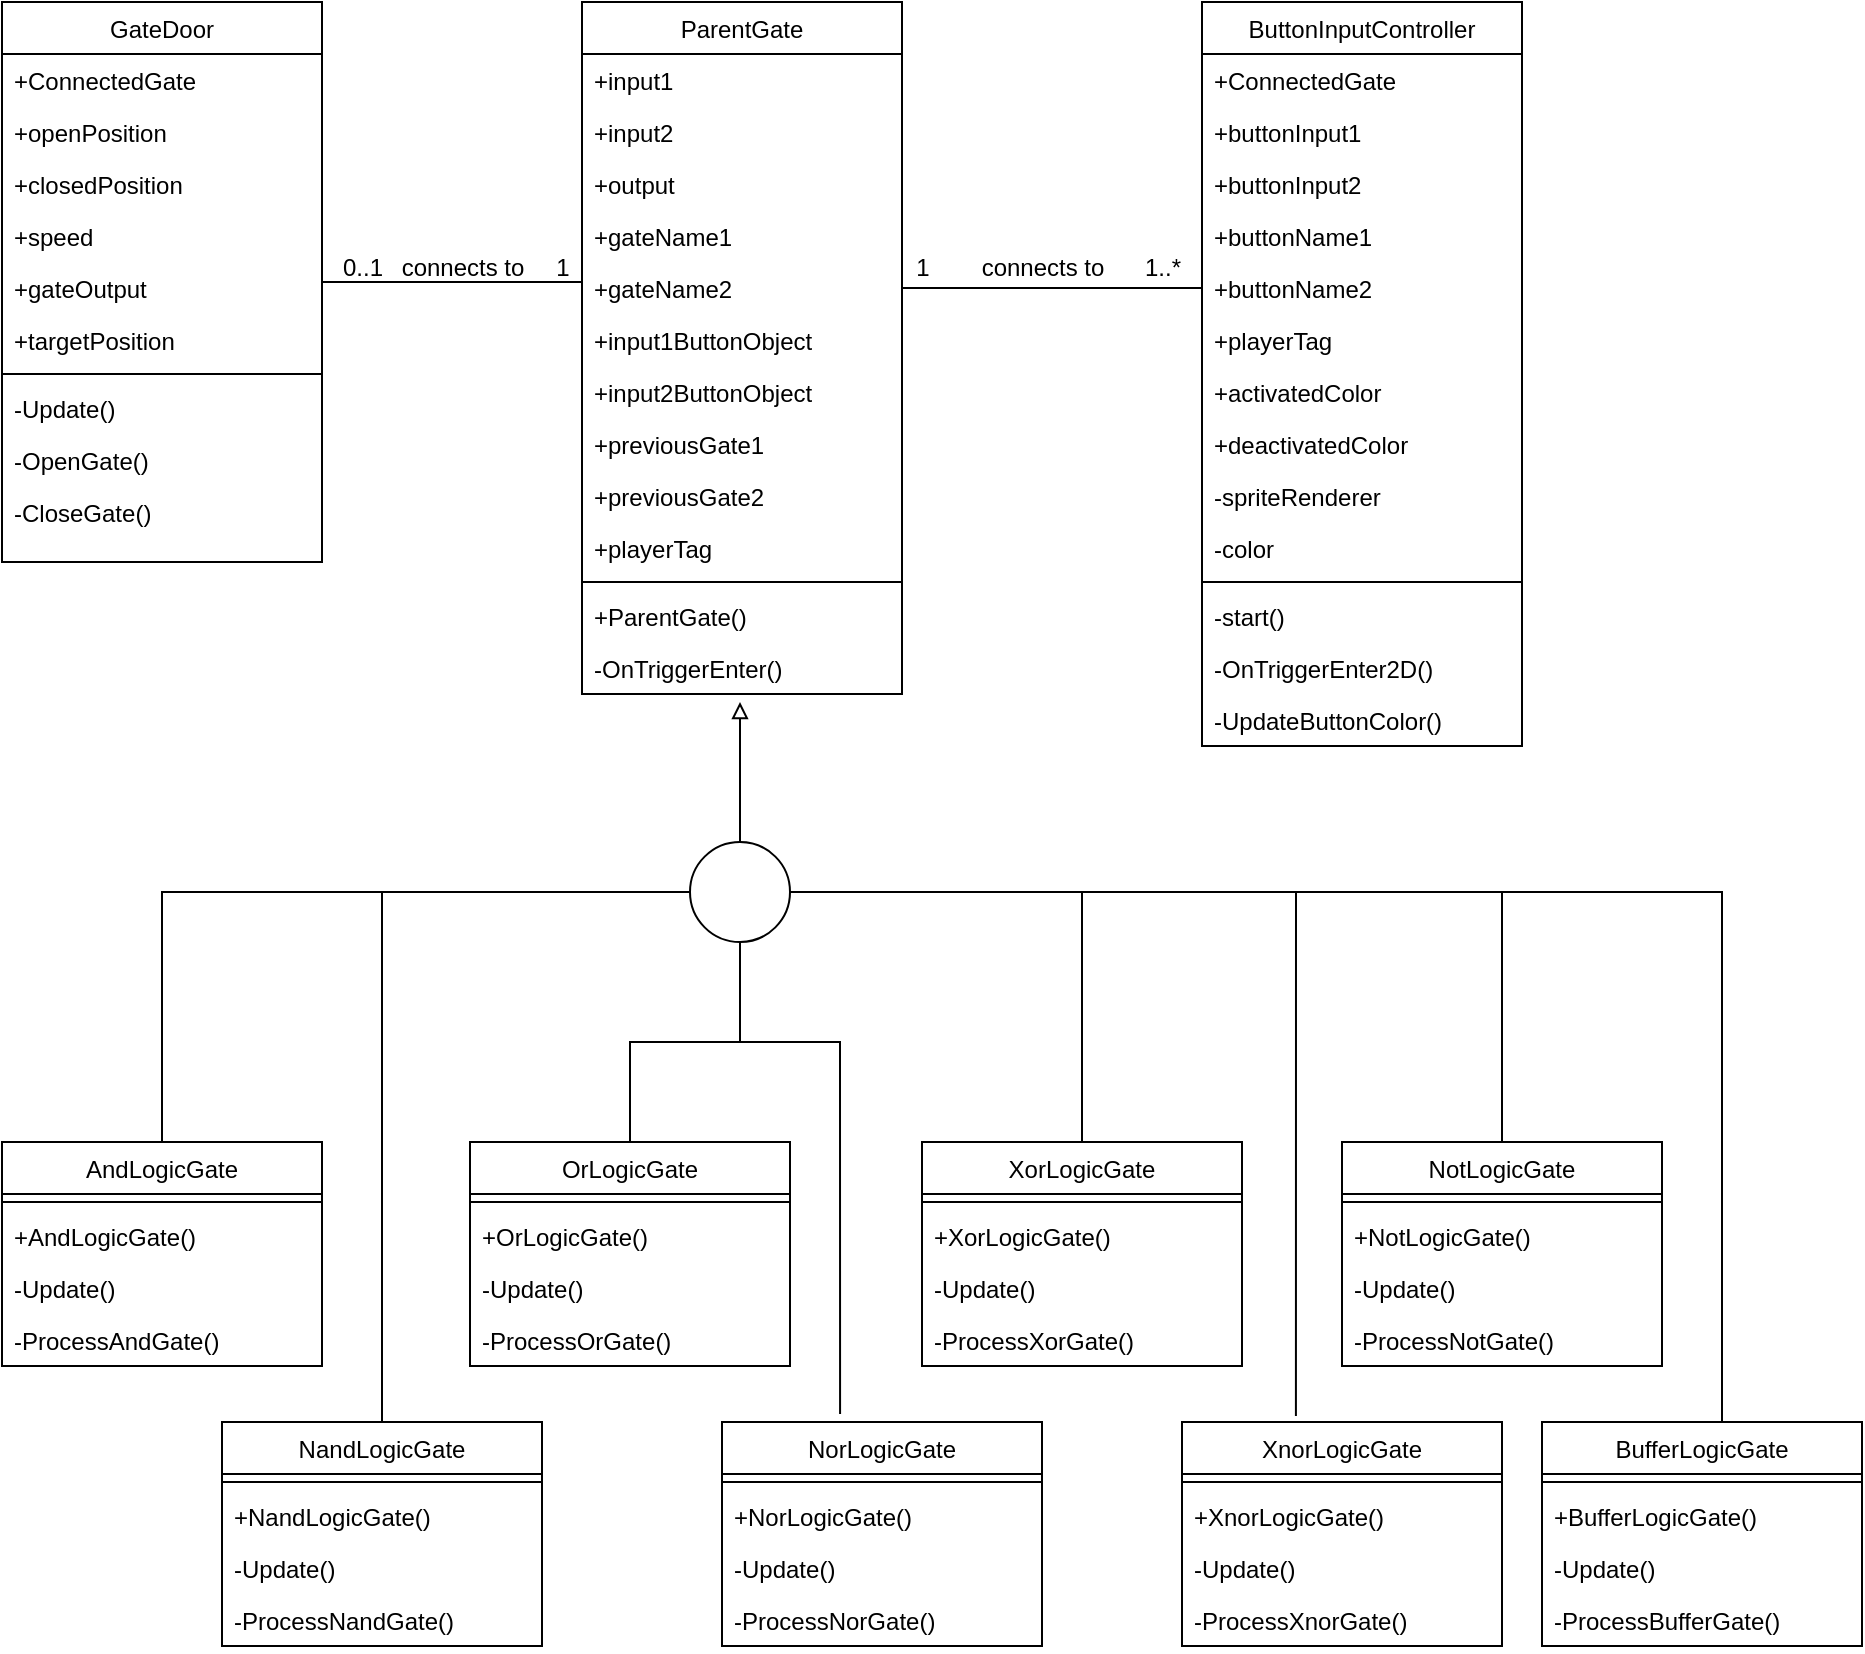 <mxfile version="24.7.17">
  <diagram id="C5RBs43oDa-KdzZeNtuy" name="Page-1">
    <mxGraphModel dx="1194" dy="789" grid="1" gridSize="10" guides="1" tooltips="1" connect="1" arrows="1" fold="1" page="1" pageScale="1" pageWidth="827" pageHeight="1169" math="0" shadow="0">
      <root>
        <mxCell id="WIyWlLk6GJQsqaUBKTNV-0" />
        <mxCell id="WIyWlLk6GJQsqaUBKTNV-1" parent="WIyWlLk6GJQsqaUBKTNV-0" />
        <mxCell id="zkfFHV4jXpPFQw0GAbJ--0" value="ParentGate" style="swimlane;fontStyle=0;align=center;verticalAlign=top;childLayout=stackLayout;horizontal=1;startSize=26;horizontalStack=0;resizeParent=1;resizeLast=0;collapsible=1;marginBottom=0;rounded=0;shadow=0;strokeWidth=1;" parent="WIyWlLk6GJQsqaUBKTNV-1" vertex="1">
          <mxGeometry x="300" width="160" height="346" as="geometry">
            <mxRectangle x="230" y="140" width="160" height="26" as="alternateBounds" />
          </mxGeometry>
        </mxCell>
        <mxCell id="zkfFHV4jXpPFQw0GAbJ--1" value="+input1&#xa;" style="text;align=left;verticalAlign=top;spacingLeft=4;spacingRight=4;overflow=hidden;rotatable=0;points=[[0,0.5],[1,0.5]];portConstraint=eastwest;" parent="zkfFHV4jXpPFQw0GAbJ--0" vertex="1">
          <mxGeometry y="26" width="160" height="26" as="geometry" />
        </mxCell>
        <mxCell id="zkfFHV4jXpPFQw0GAbJ--2" value="+input2" style="text;align=left;verticalAlign=top;spacingLeft=4;spacingRight=4;overflow=hidden;rotatable=0;points=[[0,0.5],[1,0.5]];portConstraint=eastwest;rounded=0;shadow=0;html=0;" parent="zkfFHV4jXpPFQw0GAbJ--0" vertex="1">
          <mxGeometry y="52" width="160" height="26" as="geometry" />
        </mxCell>
        <mxCell id="zkfFHV4jXpPFQw0GAbJ--3" value="+output" style="text;align=left;verticalAlign=top;spacingLeft=4;spacingRight=4;overflow=hidden;rotatable=0;points=[[0,0.5],[1,0.5]];portConstraint=eastwest;rounded=0;shadow=0;html=0;" parent="zkfFHV4jXpPFQw0GAbJ--0" vertex="1">
          <mxGeometry y="78" width="160" height="26" as="geometry" />
        </mxCell>
        <mxCell id="zkfFHV4jXpPFQw0GAbJ--5" value="+gateName1" style="text;align=left;verticalAlign=top;spacingLeft=4;spacingRight=4;overflow=hidden;rotatable=0;points=[[0,0.5],[1,0.5]];portConstraint=eastwest;" parent="zkfFHV4jXpPFQw0GAbJ--0" vertex="1">
          <mxGeometry y="104" width="160" height="26" as="geometry" />
        </mxCell>
        <mxCell id="TYXQP1tFyIb6jJidt-Y4-0" value="+gateName2" style="text;align=left;verticalAlign=top;spacingLeft=4;spacingRight=4;overflow=hidden;rotatable=0;points=[[0,0.5],[1,0.5]];portConstraint=eastwest;rounded=0;shadow=0;html=0;" parent="zkfFHV4jXpPFQw0GAbJ--0" vertex="1">
          <mxGeometry y="130" width="160" height="26" as="geometry" />
        </mxCell>
        <mxCell id="TYXQP1tFyIb6jJidt-Y4-1" value="+input1ButtonObject" style="text;align=left;verticalAlign=top;spacingLeft=4;spacingRight=4;overflow=hidden;rotatable=0;points=[[0,0.5],[1,0.5]];portConstraint=eastwest;rounded=0;shadow=0;html=0;" parent="zkfFHV4jXpPFQw0GAbJ--0" vertex="1">
          <mxGeometry y="156" width="160" height="26" as="geometry" />
        </mxCell>
        <mxCell id="TYXQP1tFyIb6jJidt-Y4-10" value="+input2ButtonObject" style="text;align=left;verticalAlign=top;spacingLeft=4;spacingRight=4;overflow=hidden;rotatable=0;points=[[0,0.5],[1,0.5]];portConstraint=eastwest;rounded=0;shadow=0;html=0;" parent="zkfFHV4jXpPFQw0GAbJ--0" vertex="1">
          <mxGeometry y="182" width="160" height="26" as="geometry" />
        </mxCell>
        <mxCell id="TYXQP1tFyIb6jJidt-Y4-11" value="+previousGate1" style="text;align=left;verticalAlign=top;spacingLeft=4;spacingRight=4;overflow=hidden;rotatable=0;points=[[0,0.5],[1,0.5]];portConstraint=eastwest;rounded=0;shadow=0;html=0;" parent="zkfFHV4jXpPFQw0GAbJ--0" vertex="1">
          <mxGeometry y="208" width="160" height="26" as="geometry" />
        </mxCell>
        <mxCell id="TYXQP1tFyIb6jJidt-Y4-12" value="+previousGate2" style="text;align=left;verticalAlign=top;spacingLeft=4;spacingRight=4;overflow=hidden;rotatable=0;points=[[0,0.5],[1,0.5]];portConstraint=eastwest;rounded=0;shadow=0;html=0;" parent="zkfFHV4jXpPFQw0GAbJ--0" vertex="1">
          <mxGeometry y="234" width="160" height="26" as="geometry" />
        </mxCell>
        <mxCell id="TYXQP1tFyIb6jJidt-Y4-13" value="+playerTag" style="text;align=left;verticalAlign=top;spacingLeft=4;spacingRight=4;overflow=hidden;rotatable=0;points=[[0,0.5],[1,0.5]];portConstraint=eastwest;rounded=0;shadow=0;html=0;" parent="zkfFHV4jXpPFQw0GAbJ--0" vertex="1">
          <mxGeometry y="260" width="160" height="26" as="geometry" />
        </mxCell>
        <mxCell id="zkfFHV4jXpPFQw0GAbJ--4" value="" style="line;html=1;strokeWidth=1;align=left;verticalAlign=middle;spacingTop=-1;spacingLeft=3;spacingRight=3;rotatable=0;labelPosition=right;points=[];portConstraint=eastwest;" parent="zkfFHV4jXpPFQw0GAbJ--0" vertex="1">
          <mxGeometry y="286" width="160" height="8" as="geometry" />
        </mxCell>
        <mxCell id="TYXQP1tFyIb6jJidt-Y4-14" value="+ParentGate()" style="text;align=left;verticalAlign=top;spacingLeft=4;spacingRight=4;overflow=hidden;rotatable=0;points=[[0,0.5],[1,0.5]];portConstraint=eastwest;rounded=0;shadow=0;html=0;" parent="zkfFHV4jXpPFQw0GAbJ--0" vertex="1">
          <mxGeometry y="294" width="160" height="26" as="geometry" />
        </mxCell>
        <mxCell id="TYXQP1tFyIb6jJidt-Y4-15" value="-OnTriggerEnter()" style="text;align=left;verticalAlign=top;spacingLeft=4;spacingRight=4;overflow=hidden;rotatable=0;points=[[0,0.5],[1,0.5]];portConstraint=eastwest;rounded=0;shadow=0;html=0;" parent="zkfFHV4jXpPFQw0GAbJ--0" vertex="1">
          <mxGeometry y="320" width="160" height="26" as="geometry" />
        </mxCell>
        <mxCell id="zkfFHV4jXpPFQw0GAbJ--6" value="AndLogicGate" style="swimlane;fontStyle=0;align=center;verticalAlign=top;childLayout=stackLayout;horizontal=1;startSize=26;horizontalStack=0;resizeParent=1;resizeLast=0;collapsible=1;marginBottom=0;rounded=0;shadow=0;strokeWidth=1;" parent="WIyWlLk6GJQsqaUBKTNV-1" vertex="1">
          <mxGeometry x="10" y="570" width="160" height="112" as="geometry">
            <mxRectangle x="130" y="380" width="160" height="26" as="alternateBounds" />
          </mxGeometry>
        </mxCell>
        <mxCell id="zkfFHV4jXpPFQw0GAbJ--9" value="" style="line;html=1;strokeWidth=1;align=left;verticalAlign=middle;spacingTop=-1;spacingLeft=3;spacingRight=3;rotatable=0;labelPosition=right;points=[];portConstraint=eastwest;" parent="zkfFHV4jXpPFQw0GAbJ--6" vertex="1">
          <mxGeometry y="26" width="160" height="8" as="geometry" />
        </mxCell>
        <mxCell id="zkfFHV4jXpPFQw0GAbJ--11" value="+AndLogicGate()" style="text;align=left;verticalAlign=top;spacingLeft=4;spacingRight=4;overflow=hidden;rotatable=0;points=[[0,0.5],[1,0.5]];portConstraint=eastwest;" parent="zkfFHV4jXpPFQw0GAbJ--6" vertex="1">
          <mxGeometry y="34" width="160" height="26" as="geometry" />
        </mxCell>
        <mxCell id="TYXQP1tFyIb6jJidt-Y4-16" value="-Update()" style="text;align=left;verticalAlign=top;spacingLeft=4;spacingRight=4;overflow=hidden;rotatable=0;points=[[0,0.5],[1,0.5]];portConstraint=eastwest;" parent="zkfFHV4jXpPFQw0GAbJ--6" vertex="1">
          <mxGeometry y="60" width="160" height="26" as="geometry" />
        </mxCell>
        <mxCell id="TYXQP1tFyIb6jJidt-Y4-17" value="-ProcessAndGate()" style="text;align=left;verticalAlign=top;spacingLeft=4;spacingRight=4;overflow=hidden;rotatable=0;points=[[0,0.5],[1,0.5]];portConstraint=eastwest;" parent="zkfFHV4jXpPFQw0GAbJ--6" vertex="1">
          <mxGeometry y="86" width="160" height="26" as="geometry" />
        </mxCell>
        <mxCell id="TYXQP1tFyIb6jJidt-Y4-18" value="NandLogicGate" style="swimlane;fontStyle=0;align=center;verticalAlign=top;childLayout=stackLayout;horizontal=1;startSize=26;horizontalStack=0;resizeParent=1;resizeLast=0;collapsible=1;marginBottom=0;rounded=0;shadow=0;strokeWidth=1;" parent="WIyWlLk6GJQsqaUBKTNV-1" vertex="1">
          <mxGeometry x="120" y="710" width="160" height="112" as="geometry">
            <mxRectangle x="130" y="380" width="160" height="26" as="alternateBounds" />
          </mxGeometry>
        </mxCell>
        <mxCell id="TYXQP1tFyIb6jJidt-Y4-19" value="" style="line;html=1;strokeWidth=1;align=left;verticalAlign=middle;spacingTop=-1;spacingLeft=3;spacingRight=3;rotatable=0;labelPosition=right;points=[];portConstraint=eastwest;" parent="TYXQP1tFyIb6jJidt-Y4-18" vertex="1">
          <mxGeometry y="26" width="160" height="8" as="geometry" />
        </mxCell>
        <mxCell id="TYXQP1tFyIb6jJidt-Y4-20" value="+NandLogicGate()" style="text;align=left;verticalAlign=top;spacingLeft=4;spacingRight=4;overflow=hidden;rotatable=0;points=[[0,0.5],[1,0.5]];portConstraint=eastwest;" parent="TYXQP1tFyIb6jJidt-Y4-18" vertex="1">
          <mxGeometry y="34" width="160" height="26" as="geometry" />
        </mxCell>
        <mxCell id="TYXQP1tFyIb6jJidt-Y4-21" value="-Update()" style="text;align=left;verticalAlign=top;spacingLeft=4;spacingRight=4;overflow=hidden;rotatable=0;points=[[0,0.5],[1,0.5]];portConstraint=eastwest;" parent="TYXQP1tFyIb6jJidt-Y4-18" vertex="1">
          <mxGeometry y="60" width="160" height="26" as="geometry" />
        </mxCell>
        <mxCell id="TYXQP1tFyIb6jJidt-Y4-22" value="-ProcessNandGate()" style="text;align=left;verticalAlign=top;spacingLeft=4;spacingRight=4;overflow=hidden;rotatable=0;points=[[0,0.5],[1,0.5]];portConstraint=eastwest;" parent="TYXQP1tFyIb6jJidt-Y4-18" vertex="1">
          <mxGeometry y="86" width="160" height="26" as="geometry" />
        </mxCell>
        <mxCell id="TYXQP1tFyIb6jJidt-Y4-63" value="XorLogicGate" style="swimlane;fontStyle=0;align=center;verticalAlign=top;childLayout=stackLayout;horizontal=1;startSize=26;horizontalStack=0;resizeParent=1;resizeLast=0;collapsible=1;marginBottom=0;rounded=0;shadow=0;strokeWidth=1;" parent="WIyWlLk6GJQsqaUBKTNV-1" vertex="1">
          <mxGeometry x="470" y="570" width="160" height="112" as="geometry">
            <mxRectangle x="130" y="380" width="160" height="26" as="alternateBounds" />
          </mxGeometry>
        </mxCell>
        <mxCell id="TYXQP1tFyIb6jJidt-Y4-64" value="" style="line;html=1;strokeWidth=1;align=left;verticalAlign=middle;spacingTop=-1;spacingLeft=3;spacingRight=3;rotatable=0;labelPosition=right;points=[];portConstraint=eastwest;" parent="TYXQP1tFyIb6jJidt-Y4-63" vertex="1">
          <mxGeometry y="26" width="160" height="8" as="geometry" />
        </mxCell>
        <mxCell id="TYXQP1tFyIb6jJidt-Y4-65" value="+XorLogicGate()" style="text;align=left;verticalAlign=top;spacingLeft=4;spacingRight=4;overflow=hidden;rotatable=0;points=[[0,0.5],[1,0.5]];portConstraint=eastwest;" parent="TYXQP1tFyIb6jJidt-Y4-63" vertex="1">
          <mxGeometry y="34" width="160" height="26" as="geometry" />
        </mxCell>
        <mxCell id="TYXQP1tFyIb6jJidt-Y4-66" value="-Update()" style="text;align=left;verticalAlign=top;spacingLeft=4;spacingRight=4;overflow=hidden;rotatable=0;points=[[0,0.5],[1,0.5]];portConstraint=eastwest;" parent="TYXQP1tFyIb6jJidt-Y4-63" vertex="1">
          <mxGeometry y="60" width="160" height="26" as="geometry" />
        </mxCell>
        <mxCell id="TYXQP1tFyIb6jJidt-Y4-67" value="-ProcessXorGate()" style="text;align=left;verticalAlign=top;spacingLeft=4;spacingRight=4;overflow=hidden;rotatable=0;points=[[0,0.5],[1,0.5]];portConstraint=eastwest;" parent="TYXQP1tFyIb6jJidt-Y4-63" vertex="1">
          <mxGeometry y="86" width="160" height="26" as="geometry" />
        </mxCell>
        <mxCell id="TYXQP1tFyIb6jJidt-Y4-75" value="OrLogicGate" style="swimlane;fontStyle=0;align=center;verticalAlign=top;childLayout=stackLayout;horizontal=1;startSize=26;horizontalStack=0;resizeParent=1;resizeLast=0;collapsible=1;marginBottom=0;rounded=0;shadow=0;strokeWidth=1;" parent="WIyWlLk6GJQsqaUBKTNV-1" vertex="1">
          <mxGeometry x="244" y="570" width="160" height="112" as="geometry">
            <mxRectangle x="130" y="380" width="160" height="26" as="alternateBounds" />
          </mxGeometry>
        </mxCell>
        <mxCell id="TYXQP1tFyIb6jJidt-Y4-76" value="" style="line;html=1;strokeWidth=1;align=left;verticalAlign=middle;spacingTop=-1;spacingLeft=3;spacingRight=3;rotatable=0;labelPosition=right;points=[];portConstraint=eastwest;" parent="TYXQP1tFyIb6jJidt-Y4-75" vertex="1">
          <mxGeometry y="26" width="160" height="8" as="geometry" />
        </mxCell>
        <mxCell id="TYXQP1tFyIb6jJidt-Y4-77" value="+OrLogicGate()" style="text;align=left;verticalAlign=top;spacingLeft=4;spacingRight=4;overflow=hidden;rotatable=0;points=[[0,0.5],[1,0.5]];portConstraint=eastwest;" parent="TYXQP1tFyIb6jJidt-Y4-75" vertex="1">
          <mxGeometry y="34" width="160" height="26" as="geometry" />
        </mxCell>
        <mxCell id="TYXQP1tFyIb6jJidt-Y4-78" value="-Update()" style="text;align=left;verticalAlign=top;spacingLeft=4;spacingRight=4;overflow=hidden;rotatable=0;points=[[0,0.5],[1,0.5]];portConstraint=eastwest;" parent="TYXQP1tFyIb6jJidt-Y4-75" vertex="1">
          <mxGeometry y="60" width="160" height="26" as="geometry" />
        </mxCell>
        <mxCell id="TYXQP1tFyIb6jJidt-Y4-79" value="-ProcessOrGate()" style="text;align=left;verticalAlign=top;spacingLeft=4;spacingRight=4;overflow=hidden;rotatable=0;points=[[0,0.5],[1,0.5]];portConstraint=eastwest;" parent="TYXQP1tFyIb6jJidt-Y4-75" vertex="1">
          <mxGeometry y="86" width="160" height="26" as="geometry" />
        </mxCell>
        <mxCell id="TYXQP1tFyIb6jJidt-Y4-80" value="NorLogicGate" style="swimlane;fontStyle=0;align=center;verticalAlign=top;childLayout=stackLayout;horizontal=1;startSize=26;horizontalStack=0;resizeParent=1;resizeLast=0;collapsible=1;marginBottom=0;rounded=0;shadow=0;strokeWidth=1;" parent="WIyWlLk6GJQsqaUBKTNV-1" vertex="1">
          <mxGeometry x="370" y="710" width="160" height="112" as="geometry">
            <mxRectangle x="130" y="380" width="160" height="26" as="alternateBounds" />
          </mxGeometry>
        </mxCell>
        <mxCell id="TYXQP1tFyIb6jJidt-Y4-81" value="" style="line;html=1;strokeWidth=1;align=left;verticalAlign=middle;spacingTop=-1;spacingLeft=3;spacingRight=3;rotatable=0;labelPosition=right;points=[];portConstraint=eastwest;" parent="TYXQP1tFyIb6jJidt-Y4-80" vertex="1">
          <mxGeometry y="26" width="160" height="8" as="geometry" />
        </mxCell>
        <mxCell id="TYXQP1tFyIb6jJidt-Y4-82" value="+NorLogicGate()" style="text;align=left;verticalAlign=top;spacingLeft=4;spacingRight=4;overflow=hidden;rotatable=0;points=[[0,0.5],[1,0.5]];portConstraint=eastwest;" parent="TYXQP1tFyIb6jJidt-Y4-80" vertex="1">
          <mxGeometry y="34" width="160" height="26" as="geometry" />
        </mxCell>
        <mxCell id="TYXQP1tFyIb6jJidt-Y4-83" value="-Update()" style="text;align=left;verticalAlign=top;spacingLeft=4;spacingRight=4;overflow=hidden;rotatable=0;points=[[0,0.5],[1,0.5]];portConstraint=eastwest;" parent="TYXQP1tFyIb6jJidt-Y4-80" vertex="1">
          <mxGeometry y="60" width="160" height="26" as="geometry" />
        </mxCell>
        <mxCell id="TYXQP1tFyIb6jJidt-Y4-84" value="-ProcessNorGate()" style="text;align=left;verticalAlign=top;spacingLeft=4;spacingRight=4;overflow=hidden;rotatable=0;points=[[0,0.5],[1,0.5]];portConstraint=eastwest;" parent="TYXQP1tFyIb6jJidt-Y4-80" vertex="1">
          <mxGeometry y="86" width="160" height="26" as="geometry" />
        </mxCell>
        <mxCell id="TYXQP1tFyIb6jJidt-Y4-85" value="XnorLogicGate" style="swimlane;fontStyle=0;align=center;verticalAlign=top;childLayout=stackLayout;horizontal=1;startSize=26;horizontalStack=0;resizeParent=1;resizeLast=0;collapsible=1;marginBottom=0;rounded=0;shadow=0;strokeWidth=1;" parent="WIyWlLk6GJQsqaUBKTNV-1" vertex="1">
          <mxGeometry x="600" y="710" width="160" height="112" as="geometry">
            <mxRectangle x="130" y="380" width="160" height="26" as="alternateBounds" />
          </mxGeometry>
        </mxCell>
        <mxCell id="TYXQP1tFyIb6jJidt-Y4-86" value="" style="line;html=1;strokeWidth=1;align=left;verticalAlign=middle;spacingTop=-1;spacingLeft=3;spacingRight=3;rotatable=0;labelPosition=right;points=[];portConstraint=eastwest;" parent="TYXQP1tFyIb6jJidt-Y4-85" vertex="1">
          <mxGeometry y="26" width="160" height="8" as="geometry" />
        </mxCell>
        <mxCell id="TYXQP1tFyIb6jJidt-Y4-87" value="+XnorLogicGate()" style="text;align=left;verticalAlign=top;spacingLeft=4;spacingRight=4;overflow=hidden;rotatable=0;points=[[0,0.5],[1,0.5]];portConstraint=eastwest;" parent="TYXQP1tFyIb6jJidt-Y4-85" vertex="1">
          <mxGeometry y="34" width="160" height="26" as="geometry" />
        </mxCell>
        <mxCell id="TYXQP1tFyIb6jJidt-Y4-88" value="-Update()" style="text;align=left;verticalAlign=top;spacingLeft=4;spacingRight=4;overflow=hidden;rotatable=0;points=[[0,0.5],[1,0.5]];portConstraint=eastwest;" parent="TYXQP1tFyIb6jJidt-Y4-85" vertex="1">
          <mxGeometry y="60" width="160" height="26" as="geometry" />
        </mxCell>
        <mxCell id="TYXQP1tFyIb6jJidt-Y4-89" value="-ProcessXnorGate()" style="text;align=left;verticalAlign=top;spacingLeft=4;spacingRight=4;overflow=hidden;rotatable=0;points=[[0,0.5],[1,0.5]];portConstraint=eastwest;" parent="TYXQP1tFyIb6jJidt-Y4-85" vertex="1">
          <mxGeometry y="86" width="160" height="26" as="geometry" />
        </mxCell>
        <mxCell id="TYXQP1tFyIb6jJidt-Y4-93" value="ButtonInputController" style="swimlane;fontStyle=0;align=center;verticalAlign=top;childLayout=stackLayout;horizontal=1;startSize=26;horizontalStack=0;resizeParent=1;resizeLast=0;collapsible=1;marginBottom=0;rounded=0;shadow=0;strokeWidth=1;" parent="WIyWlLk6GJQsqaUBKTNV-1" vertex="1">
          <mxGeometry x="610" width="160" height="372" as="geometry">
            <mxRectangle x="230" y="140" width="160" height="26" as="alternateBounds" />
          </mxGeometry>
        </mxCell>
        <mxCell id="TYXQP1tFyIb6jJidt-Y4-94" value="+ConnectedGate" style="text;align=left;verticalAlign=top;spacingLeft=4;spacingRight=4;overflow=hidden;rotatable=0;points=[[0,0.5],[1,0.5]];portConstraint=eastwest;" parent="TYXQP1tFyIb6jJidt-Y4-93" vertex="1">
          <mxGeometry y="26" width="160" height="26" as="geometry" />
        </mxCell>
        <mxCell id="TYXQP1tFyIb6jJidt-Y4-95" value="+buttonInput1" style="text;align=left;verticalAlign=top;spacingLeft=4;spacingRight=4;overflow=hidden;rotatable=0;points=[[0,0.5],[1,0.5]];portConstraint=eastwest;rounded=0;shadow=0;html=0;" parent="TYXQP1tFyIb6jJidt-Y4-93" vertex="1">
          <mxGeometry y="52" width="160" height="26" as="geometry" />
        </mxCell>
        <mxCell id="TYXQP1tFyIb6jJidt-Y4-96" value="+buttonInput2" style="text;align=left;verticalAlign=top;spacingLeft=4;spacingRight=4;overflow=hidden;rotatable=0;points=[[0,0.5],[1,0.5]];portConstraint=eastwest;rounded=0;shadow=0;html=0;" parent="TYXQP1tFyIb6jJidt-Y4-93" vertex="1">
          <mxGeometry y="78" width="160" height="26" as="geometry" />
        </mxCell>
        <mxCell id="TYXQP1tFyIb6jJidt-Y4-97" value="+buttonName1" style="text;align=left;verticalAlign=top;spacingLeft=4;spacingRight=4;overflow=hidden;rotatable=0;points=[[0,0.5],[1,0.5]];portConstraint=eastwest;" parent="TYXQP1tFyIb6jJidt-Y4-93" vertex="1">
          <mxGeometry y="104" width="160" height="26" as="geometry" />
        </mxCell>
        <mxCell id="TYXQP1tFyIb6jJidt-Y4-98" value="+buttonName2" style="text;align=left;verticalAlign=top;spacingLeft=4;spacingRight=4;overflow=hidden;rotatable=0;points=[[0,0.5],[1,0.5]];portConstraint=eastwest;rounded=0;shadow=0;html=0;" parent="TYXQP1tFyIb6jJidt-Y4-93" vertex="1">
          <mxGeometry y="130" width="160" height="26" as="geometry" />
        </mxCell>
        <mxCell id="TYXQP1tFyIb6jJidt-Y4-99" value="+playerTag" style="text;align=left;verticalAlign=top;spacingLeft=4;spacingRight=4;overflow=hidden;rotatable=0;points=[[0,0.5],[1,0.5]];portConstraint=eastwest;rounded=0;shadow=0;html=0;" parent="TYXQP1tFyIb6jJidt-Y4-93" vertex="1">
          <mxGeometry y="156" width="160" height="26" as="geometry" />
        </mxCell>
        <mxCell id="TYXQP1tFyIb6jJidt-Y4-100" value="+activatedColor" style="text;align=left;verticalAlign=top;spacingLeft=4;spacingRight=4;overflow=hidden;rotatable=0;points=[[0,0.5],[1,0.5]];portConstraint=eastwest;rounded=0;shadow=0;html=0;" parent="TYXQP1tFyIb6jJidt-Y4-93" vertex="1">
          <mxGeometry y="182" width="160" height="26" as="geometry" />
        </mxCell>
        <mxCell id="TYXQP1tFyIb6jJidt-Y4-101" value="+deactivatedColor" style="text;align=left;verticalAlign=top;spacingLeft=4;spacingRight=4;overflow=hidden;rotatable=0;points=[[0,0.5],[1,0.5]];portConstraint=eastwest;rounded=0;shadow=0;html=0;" parent="TYXQP1tFyIb6jJidt-Y4-93" vertex="1">
          <mxGeometry y="208" width="160" height="26" as="geometry" />
        </mxCell>
        <mxCell id="TYXQP1tFyIb6jJidt-Y4-102" value="-spriteRenderer" style="text;align=left;verticalAlign=top;spacingLeft=4;spacingRight=4;overflow=hidden;rotatable=0;points=[[0,0.5],[1,0.5]];portConstraint=eastwest;rounded=0;shadow=0;html=0;" parent="TYXQP1tFyIb6jJidt-Y4-93" vertex="1">
          <mxGeometry y="234" width="160" height="26" as="geometry" />
        </mxCell>
        <mxCell id="TYXQP1tFyIb6jJidt-Y4-103" value="-color" style="text;align=left;verticalAlign=top;spacingLeft=4;spacingRight=4;overflow=hidden;rotatable=0;points=[[0,0.5],[1,0.5]];portConstraint=eastwest;rounded=0;shadow=0;html=0;" parent="TYXQP1tFyIb6jJidt-Y4-93" vertex="1">
          <mxGeometry y="260" width="160" height="26" as="geometry" />
        </mxCell>
        <mxCell id="TYXQP1tFyIb6jJidt-Y4-104" value="" style="line;html=1;strokeWidth=1;align=left;verticalAlign=middle;spacingTop=-1;spacingLeft=3;spacingRight=3;rotatable=0;labelPosition=right;points=[];portConstraint=eastwest;" parent="TYXQP1tFyIb6jJidt-Y4-93" vertex="1">
          <mxGeometry y="286" width="160" height="8" as="geometry" />
        </mxCell>
        <mxCell id="TYXQP1tFyIb6jJidt-Y4-105" value="-start()" style="text;align=left;verticalAlign=top;spacingLeft=4;spacingRight=4;overflow=hidden;rotatable=0;points=[[0,0.5],[1,0.5]];portConstraint=eastwest;rounded=0;shadow=0;html=0;" parent="TYXQP1tFyIb6jJidt-Y4-93" vertex="1">
          <mxGeometry y="294" width="160" height="26" as="geometry" />
        </mxCell>
        <mxCell id="TYXQP1tFyIb6jJidt-Y4-106" value="-OnTriggerEnter2D()" style="text;align=left;verticalAlign=top;spacingLeft=4;spacingRight=4;overflow=hidden;rotatable=0;points=[[0,0.5],[1,0.5]];portConstraint=eastwest;rounded=0;shadow=0;html=0;" parent="TYXQP1tFyIb6jJidt-Y4-93" vertex="1">
          <mxGeometry y="320" width="160" height="26" as="geometry" />
        </mxCell>
        <mxCell id="TYXQP1tFyIb6jJidt-Y4-107" value="-UpdateButtonColor()" style="text;align=left;verticalAlign=top;spacingLeft=4;spacingRight=4;overflow=hidden;rotatable=0;points=[[0,0.5],[1,0.5]];portConstraint=eastwest;rounded=0;shadow=0;html=0;" parent="TYXQP1tFyIb6jJidt-Y4-93" vertex="1">
          <mxGeometry y="346" width="160" height="26" as="geometry" />
        </mxCell>
        <mxCell id="TYXQP1tFyIb6jJidt-Y4-108" style="edgeStyle=orthogonalEdgeStyle;rounded=0;orthogonalLoop=1;jettySize=auto;html=1;entryX=0;entryY=0.5;entryDx=0;entryDy=0;endArrow=none;endFill=0;" parent="WIyWlLk6GJQsqaUBKTNV-1" source="TYXQP1tFyIb6jJidt-Y4-0" target="TYXQP1tFyIb6jJidt-Y4-98" edge="1">
          <mxGeometry relative="1" as="geometry" />
        </mxCell>
        <mxCell id="TYXQP1tFyIb6jJidt-Y4-109" value="1" style="text;html=1;align=center;verticalAlign=middle;resizable=0;points=[];autosize=1;strokeColor=none;fillColor=none;" parent="WIyWlLk6GJQsqaUBKTNV-1" vertex="1">
          <mxGeometry x="455" y="118" width="30" height="30" as="geometry" />
        </mxCell>
        <mxCell id="TYXQP1tFyIb6jJidt-Y4-111" value="1..*" style="text;html=1;align=center;verticalAlign=middle;resizable=0;points=[];autosize=1;strokeColor=none;fillColor=none;" parent="WIyWlLk6GJQsqaUBKTNV-1" vertex="1">
          <mxGeometry x="570" y="118" width="40" height="30" as="geometry" />
        </mxCell>
        <mxCell id="TYXQP1tFyIb6jJidt-Y4-114" value="NotLogicGate" style="swimlane;fontStyle=0;align=center;verticalAlign=top;childLayout=stackLayout;horizontal=1;startSize=26;horizontalStack=0;resizeParent=1;resizeLast=0;collapsible=1;marginBottom=0;rounded=0;shadow=0;strokeWidth=1;" parent="WIyWlLk6GJQsqaUBKTNV-1" vertex="1">
          <mxGeometry x="680" y="570" width="160" height="112" as="geometry">
            <mxRectangle x="130" y="380" width="160" height="26" as="alternateBounds" />
          </mxGeometry>
        </mxCell>
        <mxCell id="TYXQP1tFyIb6jJidt-Y4-115" value="" style="line;html=1;strokeWidth=1;align=left;verticalAlign=middle;spacingTop=-1;spacingLeft=3;spacingRight=3;rotatable=0;labelPosition=right;points=[];portConstraint=eastwest;" parent="TYXQP1tFyIb6jJidt-Y4-114" vertex="1">
          <mxGeometry y="26" width="160" height="8" as="geometry" />
        </mxCell>
        <mxCell id="TYXQP1tFyIb6jJidt-Y4-116" value="+NotLogicGate()" style="text;align=left;verticalAlign=top;spacingLeft=4;spacingRight=4;overflow=hidden;rotatable=0;points=[[0,0.5],[1,0.5]];portConstraint=eastwest;" parent="TYXQP1tFyIb6jJidt-Y4-114" vertex="1">
          <mxGeometry y="34" width="160" height="26" as="geometry" />
        </mxCell>
        <mxCell id="TYXQP1tFyIb6jJidt-Y4-117" value="-Update()" style="text;align=left;verticalAlign=top;spacingLeft=4;spacingRight=4;overflow=hidden;rotatable=0;points=[[0,0.5],[1,0.5]];portConstraint=eastwest;" parent="TYXQP1tFyIb6jJidt-Y4-114" vertex="1">
          <mxGeometry y="60" width="160" height="26" as="geometry" />
        </mxCell>
        <mxCell id="TYXQP1tFyIb6jJidt-Y4-118" value="-ProcessNotGate()" style="text;align=left;verticalAlign=top;spacingLeft=4;spacingRight=4;overflow=hidden;rotatable=0;points=[[0,0.5],[1,0.5]];portConstraint=eastwest;" parent="TYXQP1tFyIb6jJidt-Y4-114" vertex="1">
          <mxGeometry y="86" width="160" height="26" as="geometry" />
        </mxCell>
        <mxCell id="TYXQP1tFyIb6jJidt-Y4-120" value="connects to" style="text;html=1;align=center;verticalAlign=middle;resizable=0;points=[];autosize=1;strokeColor=none;fillColor=none;" parent="WIyWlLk6GJQsqaUBKTNV-1" vertex="1">
          <mxGeometry x="490" y="118" width="80" height="30" as="geometry" />
        </mxCell>
        <mxCell id="TYXQP1tFyIb6jJidt-Y4-137" style="edgeStyle=orthogonalEdgeStyle;rounded=0;orthogonalLoop=1;jettySize=auto;html=1;entryX=0;entryY=0.5;entryDx=0;entryDy=0;endArrow=none;endFill=0;" parent="WIyWlLk6GJQsqaUBKTNV-1" source="TYXQP1tFyIb6jJidt-Y4-122" target="TYXQP1tFyIb6jJidt-Y4-0" edge="1">
          <mxGeometry relative="1" as="geometry">
            <Array as="points">
              <mxPoint x="300" y="140" />
            </Array>
          </mxGeometry>
        </mxCell>
        <mxCell id="TYXQP1tFyIb6jJidt-Y4-122" value="GateDoor" style="swimlane;fontStyle=0;align=center;verticalAlign=top;childLayout=stackLayout;horizontal=1;startSize=26;horizontalStack=0;resizeParent=1;resizeLast=0;collapsible=1;marginBottom=0;rounded=0;shadow=0;strokeWidth=1;" parent="WIyWlLk6GJQsqaUBKTNV-1" vertex="1">
          <mxGeometry x="10" width="160" height="280" as="geometry">
            <mxRectangle x="230" y="140" width="160" height="26" as="alternateBounds" />
          </mxGeometry>
        </mxCell>
        <mxCell id="TYXQP1tFyIb6jJidt-Y4-123" value="+ConnectedGate" style="text;align=left;verticalAlign=top;spacingLeft=4;spacingRight=4;overflow=hidden;rotatable=0;points=[[0,0.5],[1,0.5]];portConstraint=eastwest;" parent="TYXQP1tFyIb6jJidt-Y4-122" vertex="1">
          <mxGeometry y="26" width="160" height="26" as="geometry" />
        </mxCell>
        <mxCell id="TYXQP1tFyIb6jJidt-Y4-124" value="+openPosition" style="text;align=left;verticalAlign=top;spacingLeft=4;spacingRight=4;overflow=hidden;rotatable=0;points=[[0,0.5],[1,0.5]];portConstraint=eastwest;rounded=0;shadow=0;html=0;" parent="TYXQP1tFyIb6jJidt-Y4-122" vertex="1">
          <mxGeometry y="52" width="160" height="26" as="geometry" />
        </mxCell>
        <mxCell id="TYXQP1tFyIb6jJidt-Y4-125" value="+closedPosition" style="text;align=left;verticalAlign=top;spacingLeft=4;spacingRight=4;overflow=hidden;rotatable=0;points=[[0,0.5],[1,0.5]];portConstraint=eastwest;rounded=0;shadow=0;html=0;" parent="TYXQP1tFyIb6jJidt-Y4-122" vertex="1">
          <mxGeometry y="78" width="160" height="26" as="geometry" />
        </mxCell>
        <mxCell id="TYXQP1tFyIb6jJidt-Y4-126" value="+speed" style="text;align=left;verticalAlign=top;spacingLeft=4;spacingRight=4;overflow=hidden;rotatable=0;points=[[0,0.5],[1,0.5]];portConstraint=eastwest;" parent="TYXQP1tFyIb6jJidt-Y4-122" vertex="1">
          <mxGeometry y="104" width="160" height="26" as="geometry" />
        </mxCell>
        <mxCell id="TYXQP1tFyIb6jJidt-Y4-127" value="+gateOutput" style="text;align=left;verticalAlign=top;spacingLeft=4;spacingRight=4;overflow=hidden;rotatable=0;points=[[0,0.5],[1,0.5]];portConstraint=eastwest;rounded=0;shadow=0;html=0;" parent="TYXQP1tFyIb6jJidt-Y4-122" vertex="1">
          <mxGeometry y="130" width="160" height="26" as="geometry" />
        </mxCell>
        <mxCell id="TYXQP1tFyIb6jJidt-Y4-128" value="+targetPosition" style="text;align=left;verticalAlign=top;spacingLeft=4;spacingRight=4;overflow=hidden;rotatable=0;points=[[0,0.5],[1,0.5]];portConstraint=eastwest;rounded=0;shadow=0;html=0;" parent="TYXQP1tFyIb6jJidt-Y4-122" vertex="1">
          <mxGeometry y="156" width="160" height="26" as="geometry" />
        </mxCell>
        <mxCell id="TYXQP1tFyIb6jJidt-Y4-133" value="" style="line;html=1;strokeWidth=1;align=left;verticalAlign=middle;spacingTop=-1;spacingLeft=3;spacingRight=3;rotatable=0;labelPosition=right;points=[];portConstraint=eastwest;" parent="TYXQP1tFyIb6jJidt-Y4-122" vertex="1">
          <mxGeometry y="182" width="160" height="8" as="geometry" />
        </mxCell>
        <mxCell id="TYXQP1tFyIb6jJidt-Y4-134" value="-Update()" style="text;align=left;verticalAlign=top;spacingLeft=4;spacingRight=4;overflow=hidden;rotatable=0;points=[[0,0.5],[1,0.5]];portConstraint=eastwest;rounded=0;shadow=0;html=0;" parent="TYXQP1tFyIb6jJidt-Y4-122" vertex="1">
          <mxGeometry y="190" width="160" height="26" as="geometry" />
        </mxCell>
        <mxCell id="TYXQP1tFyIb6jJidt-Y4-135" value="-OpenGate()" style="text;align=left;verticalAlign=top;spacingLeft=4;spacingRight=4;overflow=hidden;rotatable=0;points=[[0,0.5],[1,0.5]];portConstraint=eastwest;rounded=0;shadow=0;html=0;" parent="TYXQP1tFyIb6jJidt-Y4-122" vertex="1">
          <mxGeometry y="216" width="160" height="26" as="geometry" />
        </mxCell>
        <mxCell id="TYXQP1tFyIb6jJidt-Y4-136" value="-CloseGate()" style="text;align=left;verticalAlign=top;spacingLeft=4;spacingRight=4;overflow=hidden;rotatable=0;points=[[0,0.5],[1,0.5]];portConstraint=eastwest;rounded=0;shadow=0;html=0;" parent="TYXQP1tFyIb6jJidt-Y4-122" vertex="1">
          <mxGeometry y="242" width="160" height="26" as="geometry" />
        </mxCell>
        <mxCell id="TYXQP1tFyIb6jJidt-Y4-138" value="0..1" style="text;html=1;align=center;verticalAlign=middle;resizable=0;points=[];autosize=1;strokeColor=none;fillColor=none;" parent="WIyWlLk6GJQsqaUBKTNV-1" vertex="1">
          <mxGeometry x="170" y="118" width="40" height="30" as="geometry" />
        </mxCell>
        <mxCell id="TYXQP1tFyIb6jJidt-Y4-139" value="1" style="text;html=1;align=center;verticalAlign=middle;resizable=0;points=[];autosize=1;strokeColor=none;fillColor=none;" parent="WIyWlLk6GJQsqaUBKTNV-1" vertex="1">
          <mxGeometry x="275" y="118" width="30" height="30" as="geometry" />
        </mxCell>
        <mxCell id="TYXQP1tFyIb6jJidt-Y4-140" value="connects to" style="text;html=1;align=center;verticalAlign=middle;resizable=0;points=[];autosize=1;strokeColor=none;fillColor=none;" parent="WIyWlLk6GJQsqaUBKTNV-1" vertex="1">
          <mxGeometry x="200" y="118" width="80" height="30" as="geometry" />
        </mxCell>
        <mxCell id="LSLZ5PtVEEZAKAwGqYws-2" style="edgeStyle=orthogonalEdgeStyle;rounded=0;orthogonalLoop=1;jettySize=auto;html=1;endArrow=block;endFill=0;" parent="WIyWlLk6GJQsqaUBKTNV-1" source="LSLZ5PtVEEZAKAwGqYws-0" edge="1">
          <mxGeometry relative="1" as="geometry">
            <mxPoint x="379" y="350" as="targetPoint" />
          </mxGeometry>
        </mxCell>
        <mxCell id="LSLZ5PtVEEZAKAwGqYws-3" style="edgeStyle=orthogonalEdgeStyle;rounded=0;orthogonalLoop=1;jettySize=auto;html=1;entryX=0.5;entryY=0;entryDx=0;entryDy=0;endArrow=none;endFill=0;" parent="WIyWlLk6GJQsqaUBKTNV-1" source="LSLZ5PtVEEZAKAwGqYws-0" target="zkfFHV4jXpPFQw0GAbJ--6" edge="1">
          <mxGeometry relative="1" as="geometry" />
        </mxCell>
        <mxCell id="LSLZ5PtVEEZAKAwGqYws-4" style="edgeStyle=orthogonalEdgeStyle;rounded=0;orthogonalLoop=1;jettySize=auto;html=1;entryX=0.5;entryY=0;entryDx=0;entryDy=0;endArrow=none;endFill=0;" parent="WIyWlLk6GJQsqaUBKTNV-1" source="LSLZ5PtVEEZAKAwGqYws-0" target="TYXQP1tFyIb6jJidt-Y4-18" edge="1">
          <mxGeometry relative="1" as="geometry" />
        </mxCell>
        <mxCell id="LSLZ5PtVEEZAKAwGqYws-5" style="edgeStyle=orthogonalEdgeStyle;rounded=0;orthogonalLoop=1;jettySize=auto;html=1;entryX=0.5;entryY=0;entryDx=0;entryDy=0;endArrow=none;endFill=0;" parent="WIyWlLk6GJQsqaUBKTNV-1" source="LSLZ5PtVEEZAKAwGqYws-0" target="TYXQP1tFyIb6jJidt-Y4-75" edge="1">
          <mxGeometry relative="1" as="geometry" />
        </mxCell>
        <mxCell id="LSLZ5PtVEEZAKAwGqYws-7" style="edgeStyle=orthogonalEdgeStyle;rounded=0;orthogonalLoop=1;jettySize=auto;html=1;entryX=0.5;entryY=0;entryDx=0;entryDy=0;endArrow=none;endFill=0;" parent="WIyWlLk6GJQsqaUBKTNV-1" source="LSLZ5PtVEEZAKAwGqYws-0" target="TYXQP1tFyIb6jJidt-Y4-63" edge="1">
          <mxGeometry relative="1" as="geometry" />
        </mxCell>
        <mxCell id="LSLZ5PtVEEZAKAwGqYws-9" style="edgeStyle=orthogonalEdgeStyle;rounded=0;orthogonalLoop=1;jettySize=auto;html=1;entryX=0.5;entryY=0;entryDx=0;entryDy=0;endArrow=none;endFill=0;" parent="WIyWlLk6GJQsqaUBKTNV-1" source="LSLZ5PtVEEZAKAwGqYws-0" target="TYXQP1tFyIb6jJidt-Y4-114" edge="1">
          <mxGeometry relative="1" as="geometry" />
        </mxCell>
        <mxCell id="LSLZ5PtVEEZAKAwGqYws-0" value="" style="ellipse;whiteSpace=wrap;html=1;aspect=fixed;" parent="WIyWlLk6GJQsqaUBKTNV-1" vertex="1">
          <mxGeometry x="354" y="420" width="50" height="50" as="geometry" />
        </mxCell>
        <mxCell id="LSLZ5PtVEEZAKAwGqYws-6" style="edgeStyle=orthogonalEdgeStyle;rounded=0;orthogonalLoop=1;jettySize=auto;html=1;entryX=0.369;entryY=-0.036;entryDx=0;entryDy=0;entryPerimeter=0;endArrow=none;endFill=0;" parent="WIyWlLk6GJQsqaUBKTNV-1" source="LSLZ5PtVEEZAKAwGqYws-0" target="TYXQP1tFyIb6jJidt-Y4-80" edge="1">
          <mxGeometry relative="1" as="geometry">
            <Array as="points">
              <mxPoint x="379" y="520" />
              <mxPoint x="429" y="520" />
            </Array>
          </mxGeometry>
        </mxCell>
        <mxCell id="LSLZ5PtVEEZAKAwGqYws-8" style="edgeStyle=orthogonalEdgeStyle;rounded=0;orthogonalLoop=1;jettySize=auto;html=1;entryX=0.356;entryY=-0.027;entryDx=0;entryDy=0;entryPerimeter=0;endArrow=none;endFill=0;" parent="WIyWlLk6GJQsqaUBKTNV-1" source="LSLZ5PtVEEZAKAwGqYws-0" target="TYXQP1tFyIb6jJidt-Y4-85" edge="1">
          <mxGeometry relative="1" as="geometry" />
        </mxCell>
        <mxCell id="Q2Lk5tsbBxksrccIcB8b-5" style="edgeStyle=orthogonalEdgeStyle;rounded=0;orthogonalLoop=1;jettySize=auto;html=1;entryX=1;entryY=0.5;entryDx=0;entryDy=0;endArrow=none;endFill=0;" edge="1" parent="WIyWlLk6GJQsqaUBKTNV-1" source="Q2Lk5tsbBxksrccIcB8b-0" target="LSLZ5PtVEEZAKAwGqYws-0">
          <mxGeometry relative="1" as="geometry">
            <Array as="points">
              <mxPoint x="870" y="445" />
            </Array>
          </mxGeometry>
        </mxCell>
        <mxCell id="Q2Lk5tsbBxksrccIcB8b-0" value="BufferLogicGate" style="swimlane;fontStyle=0;align=center;verticalAlign=top;childLayout=stackLayout;horizontal=1;startSize=26;horizontalStack=0;resizeParent=1;resizeLast=0;collapsible=1;marginBottom=0;rounded=0;shadow=0;strokeWidth=1;" vertex="1" parent="WIyWlLk6GJQsqaUBKTNV-1">
          <mxGeometry x="780" y="710" width="160" height="112" as="geometry">
            <mxRectangle x="130" y="380" width="160" height="26" as="alternateBounds" />
          </mxGeometry>
        </mxCell>
        <mxCell id="Q2Lk5tsbBxksrccIcB8b-1" value="" style="line;html=1;strokeWidth=1;align=left;verticalAlign=middle;spacingTop=-1;spacingLeft=3;spacingRight=3;rotatable=0;labelPosition=right;points=[];portConstraint=eastwest;" vertex="1" parent="Q2Lk5tsbBxksrccIcB8b-0">
          <mxGeometry y="26" width="160" height="8" as="geometry" />
        </mxCell>
        <mxCell id="Q2Lk5tsbBxksrccIcB8b-2" value="+BufferLogicGate()" style="text;align=left;verticalAlign=top;spacingLeft=4;spacingRight=4;overflow=hidden;rotatable=0;points=[[0,0.5],[1,0.5]];portConstraint=eastwest;" vertex="1" parent="Q2Lk5tsbBxksrccIcB8b-0">
          <mxGeometry y="34" width="160" height="26" as="geometry" />
        </mxCell>
        <mxCell id="Q2Lk5tsbBxksrccIcB8b-3" value="-Update()" style="text;align=left;verticalAlign=top;spacingLeft=4;spacingRight=4;overflow=hidden;rotatable=0;points=[[0,0.5],[1,0.5]];portConstraint=eastwest;" vertex="1" parent="Q2Lk5tsbBxksrccIcB8b-0">
          <mxGeometry y="60" width="160" height="26" as="geometry" />
        </mxCell>
        <mxCell id="Q2Lk5tsbBxksrccIcB8b-4" value="-ProcessBufferGate()" style="text;align=left;verticalAlign=top;spacingLeft=4;spacingRight=4;overflow=hidden;rotatable=0;points=[[0,0.5],[1,0.5]];portConstraint=eastwest;" vertex="1" parent="Q2Lk5tsbBxksrccIcB8b-0">
          <mxGeometry y="86" width="160" height="26" as="geometry" />
        </mxCell>
      </root>
    </mxGraphModel>
  </diagram>
</mxfile>
